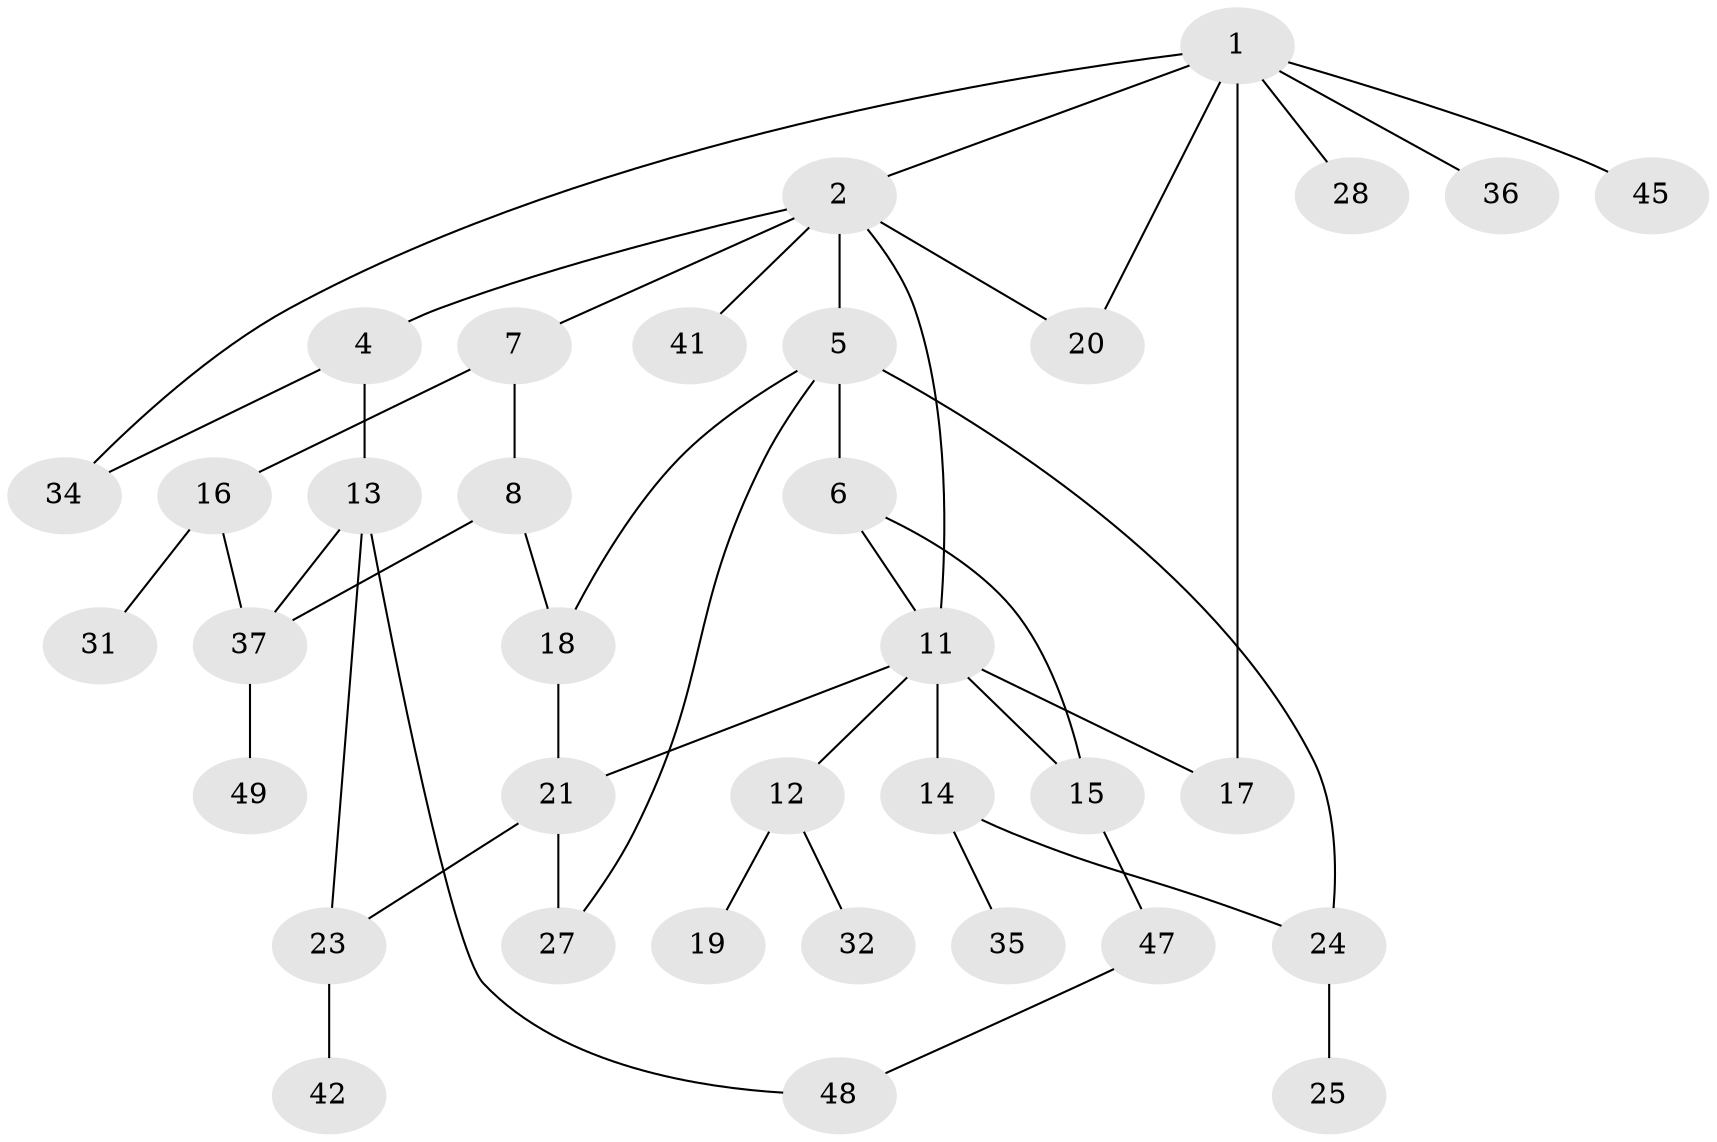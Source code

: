// original degree distribution, {7: 0.02, 5: 0.08, 4: 0.14, 3: 0.2, 2: 0.22, 1: 0.34}
// Generated by graph-tools (version 1.1) at 2025/10/02/27/25 16:10:52]
// undirected, 35 vertices, 47 edges
graph export_dot {
graph [start="1"]
  node [color=gray90,style=filled];
  1 [super="+29"];
  2 [super="+3"];
  4;
  5;
  6 [super="+43"];
  7 [super="+10"];
  8 [super="+9"];
  11 [super="+26"];
  12 [super="+30"];
  13 [super="+50"];
  14;
  15 [super="+39"];
  16;
  17;
  18 [super="+22"];
  19;
  20;
  21 [super="+44"];
  23;
  24 [super="+46"];
  25;
  27;
  28;
  31 [super="+33"];
  32;
  34 [super="+38"];
  35;
  36;
  37 [super="+40"];
  41;
  42;
  45;
  47;
  48;
  49;
  1 -- 2;
  1 -- 28;
  1 -- 34;
  1 -- 36;
  1 -- 20;
  1 -- 17;
  1 -- 45;
  2 -- 7;
  2 -- 11;
  2 -- 20;
  2 -- 41;
  2 -- 4;
  2 -- 5;
  4 -- 13;
  4 -- 34;
  5 -- 6;
  5 -- 18;
  5 -- 24;
  5 -- 27;
  6 -- 15;
  6 -- 11;
  7 -- 8;
  7 -- 16;
  8 -- 37;
  8 -- 18;
  11 -- 12;
  11 -- 14;
  11 -- 17;
  11 -- 21;
  11 -- 15;
  12 -- 19;
  12 -- 32;
  13 -- 23;
  13 -- 37;
  13 -- 48;
  14 -- 35;
  14 -- 24;
  15 -- 47;
  16 -- 31;
  16 -- 37;
  18 -- 21;
  21 -- 23;
  21 -- 27;
  23 -- 42;
  24 -- 25;
  37 -- 49;
  47 -- 48;
}
